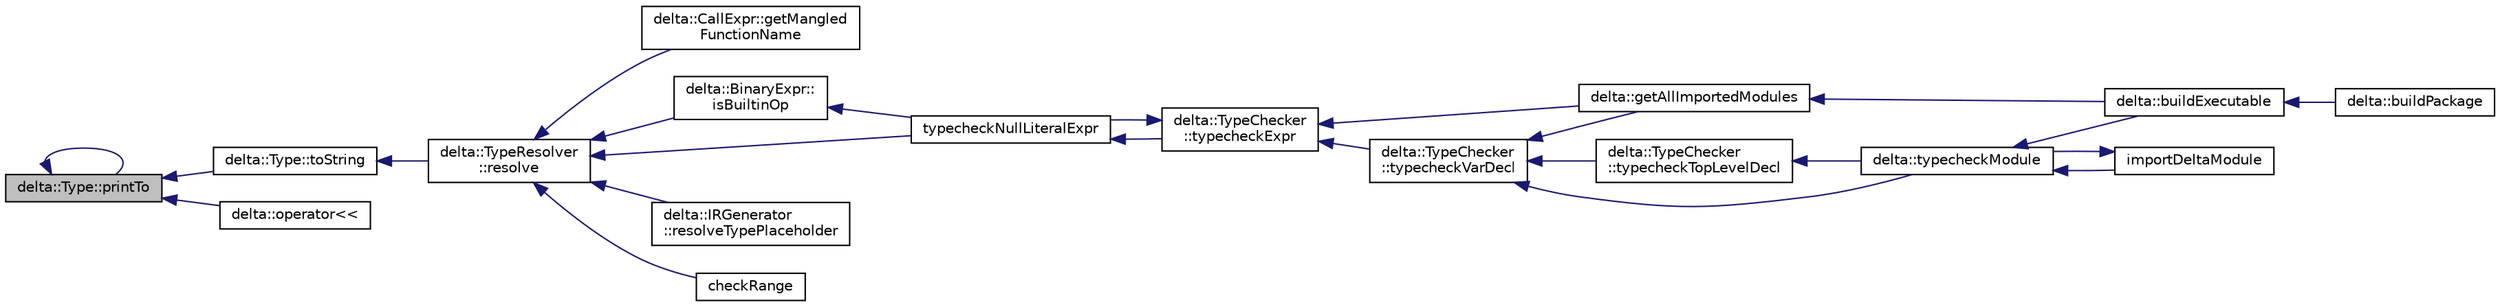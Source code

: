 digraph "delta::Type::printTo"
{
  edge [fontname="Helvetica",fontsize="10",labelfontname="Helvetica",labelfontsize="10"];
  node [fontname="Helvetica",fontsize="10",shape=record];
  rankdir="LR";
  Node525 [label="delta::Type::printTo",height=0.2,width=0.4,color="black", fillcolor="grey75", style="filled", fontcolor="black"];
  Node525 -> Node525 [dir="back",color="midnightblue",fontsize="10",style="solid",fontname="Helvetica"];
  Node525 -> Node526 [dir="back",color="midnightblue",fontsize="10",style="solid",fontname="Helvetica"];
  Node526 [label="delta::Type::toString",height=0.2,width=0.4,color="black", fillcolor="white", style="filled",URL="$structdelta_1_1_type.html#a98ef8c2e4a833d7c8db893fd14f9e466"];
  Node526 -> Node527 [dir="back",color="midnightblue",fontsize="10",style="solid",fontname="Helvetica"];
  Node527 [label="delta::TypeResolver\l::resolve",height=0.2,width=0.4,color="black", fillcolor="white", style="filled",URL="$classdelta_1_1_type_resolver.html#ab333afdac9296c5d62fe58a0b229bba8"];
  Node527 -> Node528 [dir="back",color="midnightblue",fontsize="10",style="solid",fontname="Helvetica"];
  Node528 [label="delta::CallExpr::getMangled\lFunctionName",height=0.2,width=0.4,color="black", fillcolor="white", style="filled",URL="$classdelta_1_1_call_expr.html#a4f89c212b096e2361710a42ba35e3b77"];
  Node527 -> Node529 [dir="back",color="midnightblue",fontsize="10",style="solid",fontname="Helvetica"];
  Node529 [label="delta::BinaryExpr::\lisBuiltinOp",height=0.2,width=0.4,color="black", fillcolor="white", style="filled",URL="$classdelta_1_1_binary_expr.html#a9cf6768d73ac71605d31879590d565f5"];
  Node529 -> Node530 [dir="back",color="midnightblue",fontsize="10",style="solid",fontname="Helvetica"];
  Node530 [label="typecheckNullLiteralExpr",height=0.2,width=0.4,color="black", fillcolor="white", style="filled",URL="$typecheck-expr_8cpp.html#a604c48557fc70deb374eef16c7673846"];
  Node530 -> Node531 [dir="back",color="midnightblue",fontsize="10",style="solid",fontname="Helvetica"];
  Node531 [label="delta::TypeChecker\l::typecheckExpr",height=0.2,width=0.4,color="black", fillcolor="white", style="filled",URL="$classdelta_1_1_type_checker.html#ab19a9a7679086f4e999cce03e35922fc"];
  Node531 -> Node530 [dir="back",color="midnightblue",fontsize="10",style="solid",fontname="Helvetica"];
  Node531 -> Node532 [dir="back",color="midnightblue",fontsize="10",style="solid",fontname="Helvetica"];
  Node532 [label="delta::getAllImportedModules",height=0.2,width=0.4,color="black", fillcolor="white", style="filled",URL="$namespacedelta.html#a949f83e8840a11b90a369f9b2278ba0a"];
  Node532 -> Node533 [dir="back",color="midnightblue",fontsize="10",style="solid",fontname="Helvetica"];
  Node533 [label="delta::buildExecutable",height=0.2,width=0.4,color="black", fillcolor="white", style="filled",URL="$namespacedelta.html#aea63e33d3ee2ff18ad7c1fefd8bbeca2"];
  Node533 -> Node534 [dir="back",color="midnightblue",fontsize="10",style="solid",fontname="Helvetica"];
  Node534 [label="delta::buildPackage",height=0.2,width=0.4,color="black", fillcolor="white", style="filled",URL="$namespacedelta.html#a608f3203f47e224f518306b184b5cf60"];
  Node531 -> Node535 [dir="back",color="midnightblue",fontsize="10",style="solid",fontname="Helvetica"];
  Node535 [label="delta::TypeChecker\l::typecheckVarDecl",height=0.2,width=0.4,color="black", fillcolor="white", style="filled",URL="$classdelta_1_1_type_checker.html#a5ac25011668c8781d97542e49d7f8868"];
  Node535 -> Node532 [dir="back",color="midnightblue",fontsize="10",style="solid",fontname="Helvetica"];
  Node535 -> Node536 [dir="back",color="midnightblue",fontsize="10",style="solid",fontname="Helvetica"];
  Node536 [label="delta::TypeChecker\l::typecheckTopLevelDecl",height=0.2,width=0.4,color="black", fillcolor="white", style="filled",URL="$classdelta_1_1_type_checker.html#a6f183b3656e0dc9a1882e9145ef5e5ea"];
  Node536 -> Node537 [dir="back",color="midnightblue",fontsize="10",style="solid",fontname="Helvetica"];
  Node537 [label="delta::typecheckModule",height=0.2,width=0.4,color="black", fillcolor="white", style="filled",URL="$namespacedelta.html#a640468ebe486aee02501f76f96781f90"];
  Node537 -> Node533 [dir="back",color="midnightblue",fontsize="10",style="solid",fontname="Helvetica"];
  Node537 -> Node538 [dir="back",color="midnightblue",fontsize="10",style="solid",fontname="Helvetica"];
  Node538 [label="importDeltaModule",height=0.2,width=0.4,color="black", fillcolor="white", style="filled",URL="$typecheck_8cpp.html#ab417bb720a37330c53ef816b9d61711c"];
  Node538 -> Node537 [dir="back",color="midnightblue",fontsize="10",style="solid",fontname="Helvetica"];
  Node535 -> Node537 [dir="back",color="midnightblue",fontsize="10",style="solid",fontname="Helvetica"];
  Node527 -> Node539 [dir="back",color="midnightblue",fontsize="10",style="solid",fontname="Helvetica"];
  Node539 [label="delta::IRGenerator\l::resolveTypePlaceholder",height=0.2,width=0.4,color="black", fillcolor="white", style="filled",URL="$classdelta_1_1_i_r_generator.html#a3dcb9317d090022c47d62a2df03c46f7"];
  Node527 -> Node530 [dir="back",color="midnightblue",fontsize="10",style="solid",fontname="Helvetica"];
  Node527 -> Node540 [dir="back",color="midnightblue",fontsize="10",style="solid",fontname="Helvetica"];
  Node540 [label="checkRange",height=0.2,width=0.4,color="black", fillcolor="white", style="filled",URL="$typecheck-expr_8cpp.html#a3183a15df856c85d6c74dce7ec280480"];
  Node525 -> Node541 [dir="back",color="midnightblue",fontsize="10",style="solid",fontname="Helvetica"];
  Node541 [label="delta::operator\<\<",height=0.2,width=0.4,color="black", fillcolor="white", style="filled",URL="$namespacedelta.html#a679bd697f2c5acfcb9361ff45a7eeef1"];
}
